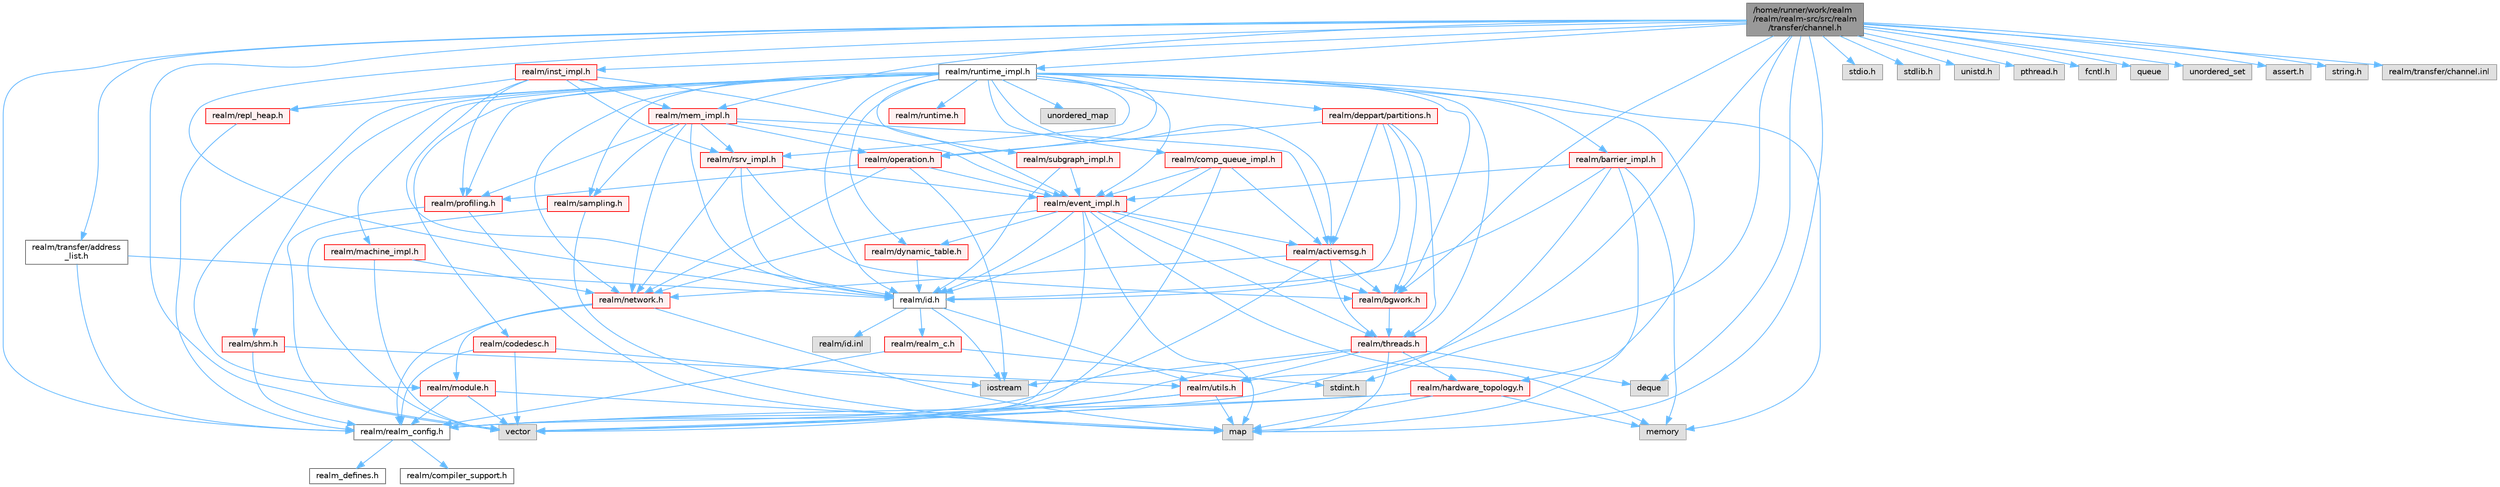 digraph "/home/runner/work/realm/realm/realm-src/src/realm/transfer/channel.h"
{
 // LATEX_PDF_SIZE
  bgcolor="transparent";
  edge [fontname=Helvetica,fontsize=10,labelfontname=Helvetica,labelfontsize=10];
  node [fontname=Helvetica,fontsize=10,shape=box,height=0.2,width=0.4];
  Node1 [id="Node000001",label="/home/runner/work/realm\l/realm/realm-src/src/realm\l/transfer/channel.h",height=0.2,width=0.4,color="gray40", fillcolor="grey60", style="filled", fontcolor="black",tooltip=" "];
  Node1 -> Node2 [id="edge1_Node000001_Node000002",color="steelblue1",style="solid",tooltip=" "];
  Node2 [id="Node000002",label="realm/realm_config.h",height=0.2,width=0.4,color="grey40", fillcolor="white", style="filled",URL="$realm__config_8h.html",tooltip=" "];
  Node2 -> Node3 [id="edge2_Node000002_Node000003",color="steelblue1",style="solid",tooltip=" "];
  Node3 [id="Node000003",label="realm_defines.h",height=0.2,width=0.4,color="grey40", fillcolor="white", style="filled",URL="$realm__defines_8h.html",tooltip=" "];
  Node2 -> Node4 [id="edge3_Node000002_Node000004",color="steelblue1",style="solid",tooltip=" "];
  Node4 [id="Node000004",label="realm/compiler_support.h",height=0.2,width=0.4,color="grey40", fillcolor="white", style="filled",URL="$compiler__support_8h.html",tooltip=" "];
  Node1 -> Node5 [id="edge4_Node000001_Node000005",color="steelblue1",style="solid",tooltip=" "];
  Node5 [id="Node000005",label="stdio.h",height=0.2,width=0.4,color="grey60", fillcolor="#E0E0E0", style="filled",tooltip=" "];
  Node1 -> Node6 [id="edge5_Node000001_Node000006",color="steelblue1",style="solid",tooltip=" "];
  Node6 [id="Node000006",label="stdlib.h",height=0.2,width=0.4,color="grey60", fillcolor="#E0E0E0", style="filled",tooltip=" "];
  Node1 -> Node7 [id="edge6_Node000001_Node000007",color="steelblue1",style="solid",tooltip=" "];
  Node7 [id="Node000007",label="stdint.h",height=0.2,width=0.4,color="grey60", fillcolor="#E0E0E0", style="filled",tooltip=" "];
  Node1 -> Node8 [id="edge7_Node000001_Node000008",color="steelblue1",style="solid",tooltip=" "];
  Node8 [id="Node000008",label="unistd.h",height=0.2,width=0.4,color="grey60", fillcolor="#E0E0E0", style="filled",tooltip=" "];
  Node1 -> Node9 [id="edge8_Node000001_Node000009",color="steelblue1",style="solid",tooltip=" "];
  Node9 [id="Node000009",label="pthread.h",height=0.2,width=0.4,color="grey60", fillcolor="#E0E0E0", style="filled",tooltip=" "];
  Node1 -> Node10 [id="edge9_Node000001_Node000010",color="steelblue1",style="solid",tooltip=" "];
  Node10 [id="Node000010",label="fcntl.h",height=0.2,width=0.4,color="grey60", fillcolor="#E0E0E0", style="filled",tooltip=" "];
  Node1 -> Node11 [id="edge10_Node000001_Node000011",color="steelblue1",style="solid",tooltip=" "];
  Node11 [id="Node000011",label="map",height=0.2,width=0.4,color="grey60", fillcolor="#E0E0E0", style="filled",tooltip=" "];
  Node1 -> Node12 [id="edge11_Node000001_Node000012",color="steelblue1",style="solid",tooltip=" "];
  Node12 [id="Node000012",label="vector",height=0.2,width=0.4,color="grey60", fillcolor="#E0E0E0", style="filled",tooltip=" "];
  Node1 -> Node13 [id="edge12_Node000001_Node000013",color="steelblue1",style="solid",tooltip=" "];
  Node13 [id="Node000013",label="deque",height=0.2,width=0.4,color="grey60", fillcolor="#E0E0E0", style="filled",tooltip=" "];
  Node1 -> Node14 [id="edge13_Node000001_Node000014",color="steelblue1",style="solid",tooltip=" "];
  Node14 [id="Node000014",label="queue",height=0.2,width=0.4,color="grey60", fillcolor="#E0E0E0", style="filled",tooltip=" "];
  Node1 -> Node15 [id="edge14_Node000001_Node000015",color="steelblue1",style="solid",tooltip=" "];
  Node15 [id="Node000015",label="unordered_set",height=0.2,width=0.4,color="grey60", fillcolor="#E0E0E0", style="filled",tooltip=" "];
  Node1 -> Node16 [id="edge15_Node000001_Node000016",color="steelblue1",style="solid",tooltip=" "];
  Node16 [id="Node000016",label="assert.h",height=0.2,width=0.4,color="grey60", fillcolor="#E0E0E0", style="filled",tooltip=" "];
  Node1 -> Node17 [id="edge16_Node000001_Node000017",color="steelblue1",style="solid",tooltip=" "];
  Node17 [id="Node000017",label="string.h",height=0.2,width=0.4,color="grey60", fillcolor="#E0E0E0", style="filled",tooltip=" "];
  Node1 -> Node18 [id="edge17_Node000001_Node000018",color="steelblue1",style="solid",tooltip=" "];
  Node18 [id="Node000018",label="realm/id.h",height=0.2,width=0.4,color="grey40", fillcolor="white", style="filled",URL="$id_8h.html",tooltip=" "];
  Node18 -> Node19 [id="edge18_Node000018_Node000019",color="steelblue1",style="solid",tooltip=" "];
  Node19 [id="Node000019",label="realm/realm_c.h",height=0.2,width=0.4,color="red", fillcolor="#FFF0F0", style="filled",URL="$realm__c_8h.html",tooltip=" "];
  Node19 -> Node2 [id="edge19_Node000019_Node000002",color="steelblue1",style="solid",tooltip=" "];
  Node19 -> Node7 [id="edge20_Node000019_Node000007",color="steelblue1",style="solid",tooltip=" "];
  Node18 -> Node21 [id="edge21_Node000018_Node000021",color="steelblue1",style="solid",tooltip=" "];
  Node21 [id="Node000021",label="realm/utils.h",height=0.2,width=0.4,color="red", fillcolor="#FFF0F0", style="filled",URL="$utils_8h.html",tooltip=" "];
  Node21 -> Node2 [id="edge22_Node000021_Node000002",color="steelblue1",style="solid",tooltip=" "];
  Node21 -> Node12 [id="edge23_Node000021_Node000012",color="steelblue1",style="solid",tooltip=" "];
  Node21 -> Node11 [id="edge24_Node000021_Node000011",color="steelblue1",style="solid",tooltip=" "];
  Node18 -> Node28 [id="edge25_Node000018_Node000028",color="steelblue1",style="solid",tooltip=" "];
  Node28 [id="Node000028",label="iostream",height=0.2,width=0.4,color="grey60", fillcolor="#E0E0E0", style="filled",tooltip=" "];
  Node18 -> Node29 [id="edge26_Node000018_Node000029",color="steelblue1",style="solid",tooltip=" "];
  Node29 [id="Node000029",label="realm/id.inl",height=0.2,width=0.4,color="grey60", fillcolor="#E0E0E0", style="filled",tooltip=" "];
  Node1 -> Node30 [id="edge27_Node000001_Node000030",color="steelblue1",style="solid",tooltip=" "];
  Node30 [id="Node000030",label="realm/runtime_impl.h",height=0.2,width=0.4,color="grey40", fillcolor="white", style="filled",URL="$runtime__impl_8h.html",tooltip=" "];
  Node30 -> Node31 [id="edge28_Node000030_Node000031",color="steelblue1",style="solid",tooltip=" "];
  Node31 [id="Node000031",label="realm/runtime.h",height=0.2,width=0.4,color="red", fillcolor="#FFF0F0", style="filled",URL="$runtime_8h.html",tooltip=" "];
  Node30 -> Node18 [id="edge29_Node000030_Node000018",color="steelblue1",style="solid",tooltip=" "];
  Node30 -> Node54 [id="edge30_Node000030_Node000054",color="steelblue1",style="solid",tooltip=" "];
  Node54 [id="Node000054",label="realm/network.h",height=0.2,width=0.4,color="red", fillcolor="#FFF0F0", style="filled",URL="$network_8h.html",tooltip=" "];
  Node54 -> Node2 [id="edge31_Node000054_Node000002",color="steelblue1",style="solid",tooltip=" "];
  Node54 -> Node55 [id="edge32_Node000054_Node000055",color="steelblue1",style="solid",tooltip=" "];
  Node55 [id="Node000055",label="realm/module.h",height=0.2,width=0.4,color="red", fillcolor="#FFF0F0", style="filled",URL="$module_8h.html",tooltip=" "];
  Node55 -> Node2 [id="edge33_Node000055_Node000002",color="steelblue1",style="solid",tooltip=" "];
  Node55 -> Node12 [id="edge34_Node000055_Node000012",color="steelblue1",style="solid",tooltip=" "];
  Node55 -> Node11 [id="edge35_Node000055_Node000011",color="steelblue1",style="solid",tooltip=" "];
  Node54 -> Node11 [id="edge36_Node000054_Node000011",color="steelblue1",style="solid",tooltip=" "];
  Node30 -> Node65 [id="edge37_Node000030_Node000065",color="steelblue1",style="solid",tooltip=" "];
  Node65 [id="Node000065",label="realm/operation.h",height=0.2,width=0.4,color="red", fillcolor="#FFF0F0", style="filled",URL="$operation_8h.html",tooltip=" "];
  Node65 -> Node66 [id="edge38_Node000065_Node000066",color="steelblue1",style="solid",tooltip=" "];
  Node66 [id="Node000066",label="realm/profiling.h",height=0.2,width=0.4,color="red", fillcolor="#FFF0F0", style="filled",URL="$profiling_8h.html",tooltip=" "];
  Node66 -> Node12 [id="edge39_Node000066_Node000012",color="steelblue1",style="solid",tooltip=" "];
  Node66 -> Node11 [id="edge40_Node000066_Node000011",color="steelblue1",style="solid",tooltip=" "];
  Node65 -> Node74 [id="edge41_Node000065_Node000074",color="steelblue1",style="solid",tooltip=" "];
  Node74 [id="Node000074",label="realm/event_impl.h",height=0.2,width=0.4,color="red", fillcolor="#FFF0F0", style="filled",URL="$event__impl_8h.html",tooltip=" "];
  Node74 -> Node18 [id="edge42_Node000074_Node000018",color="steelblue1",style="solid",tooltip=" "];
  Node74 -> Node54 [id="edge43_Node000074_Node000054",color="steelblue1",style="solid",tooltip=" "];
  Node74 -> Node75 [id="edge44_Node000074_Node000075",color="steelblue1",style="solid",tooltip=" "];
  Node75 [id="Node000075",label="realm/activemsg.h",height=0.2,width=0.4,color="red", fillcolor="#FFF0F0", style="filled",URL="$activemsg_8h.html",tooltip=" "];
  Node75 -> Node2 [id="edge45_Node000075_Node000002",color="steelblue1",style="solid",tooltip=" "];
  Node75 -> Node54 [id="edge46_Node000075_Node000054",color="steelblue1",style="solid",tooltip=" "];
  Node75 -> Node78 [id="edge47_Node000075_Node000078",color="steelblue1",style="solid",tooltip=" "];
  Node78 [id="Node000078",label="realm/threads.h",height=0.2,width=0.4,color="red", fillcolor="#FFF0F0", style="filled",URL="$threads_8h.html",tooltip=" "];
  Node78 -> Node2 [id="edge48_Node000078_Node000002",color="steelblue1",style="solid",tooltip=" "];
  Node78 -> Node21 [id="edge49_Node000078_Node000021",color="steelblue1",style="solid",tooltip=" "];
  Node78 -> Node79 [id="edge50_Node000078_Node000079",color="steelblue1",style="solid",tooltip=" "];
  Node79 [id="Node000079",label="realm/hardware_topology.h",height=0.2,width=0.4,color="red", fillcolor="#FFF0F0", style="filled",URL="$hardware__topology_8h.html",tooltip=" "];
  Node79 -> Node2 [id="edge51_Node000079_Node000002",color="steelblue1",style="solid",tooltip=" "];
  Node79 -> Node80 [id="edge52_Node000079_Node000080",color="steelblue1",style="solid",tooltip=" "];
  Node80 [id="Node000080",label="memory",height=0.2,width=0.4,color="grey60", fillcolor="#E0E0E0", style="filled",tooltip=" "];
  Node79 -> Node11 [id="edge53_Node000079_Node000011",color="steelblue1",style="solid",tooltip=" "];
  Node79 -> Node12 [id="edge54_Node000079_Node000012",color="steelblue1",style="solid",tooltip=" "];
  Node78 -> Node11 [id="edge55_Node000078_Node000011",color="steelblue1",style="solid",tooltip=" "];
  Node78 -> Node13 [id="edge56_Node000078_Node000013",color="steelblue1",style="solid",tooltip=" "];
  Node78 -> Node28 [id="edge57_Node000078_Node000028",color="steelblue1",style="solid",tooltip=" "];
  Node75 -> Node82 [id="edge58_Node000075_Node000082",color="steelblue1",style="solid",tooltip=" "];
  Node82 [id="Node000082",label="realm/bgwork.h",height=0.2,width=0.4,color="red", fillcolor="#FFF0F0", style="filled",URL="$bgwork_8h.html",tooltip=" "];
  Node82 -> Node78 [id="edge59_Node000082_Node000078",color="steelblue1",style="solid",tooltip=" "];
  Node74 -> Node78 [id="edge60_Node000074_Node000078",color="steelblue1",style="solid",tooltip=" "];
  Node74 -> Node82 [id="edge61_Node000074_Node000082",color="steelblue1",style="solid",tooltip=" "];
  Node74 -> Node95 [id="edge62_Node000074_Node000095",color="steelblue1",style="solid",tooltip=" "];
  Node95 [id="Node000095",label="realm/dynamic_table.h",height=0.2,width=0.4,color="red", fillcolor="#FFF0F0", style="filled",URL="$dynamic__table_8h.html",tooltip=" "];
  Node95 -> Node18 [id="edge63_Node000095_Node000018",color="steelblue1",style="solid",tooltip=" "];
  Node74 -> Node12 [id="edge64_Node000074_Node000012",color="steelblue1",style="solid",tooltip=" "];
  Node74 -> Node11 [id="edge65_Node000074_Node000011",color="steelblue1",style="solid",tooltip=" "];
  Node74 -> Node80 [id="edge66_Node000074_Node000080",color="steelblue1",style="solid",tooltip=" "];
  Node65 -> Node54 [id="edge67_Node000065_Node000054",color="steelblue1",style="solid",tooltip=" "];
  Node65 -> Node28 [id="edge68_Node000065_Node000028",color="steelblue1",style="solid",tooltip=" "];
  Node30 -> Node66 [id="edge69_Node000030_Node000066",color="steelblue1",style="solid",tooltip=" "];
  Node30 -> Node95 [id="edge70_Node000030_Node000095",color="steelblue1",style="solid",tooltip=" "];
  Node30 -> Node99 [id="edge71_Node000030_Node000099",color="steelblue1",style="solid",tooltip=" "];
  Node99 [id="Node000099",label="realm/codedesc.h",height=0.2,width=0.4,color="red", fillcolor="#FFF0F0", style="filled",URL="$codedesc_8h.html",tooltip=" "];
  Node99 -> Node2 [id="edge72_Node000099_Node000002",color="steelblue1",style="solid",tooltip=" "];
  Node99 -> Node12 [id="edge73_Node000099_Node000012",color="steelblue1",style="solid",tooltip=" "];
  Node99 -> Node28 [id="edge74_Node000099_Node000028",color="steelblue1",style="solid",tooltip=" "];
  Node30 -> Node101 [id="edge75_Node000030_Node000101",color="steelblue1",style="solid",tooltip=" "];
  Node101 [id="Node000101",label="realm/deppart/partitions.h",height=0.2,width=0.4,color="red", fillcolor="#FFF0F0", style="filled",URL="$partitions_8h.html",tooltip=" "];
  Node101 -> Node75 [id="edge76_Node000101_Node000075",color="steelblue1",style="solid",tooltip=" "];
  Node101 -> Node18 [id="edge77_Node000101_Node000018",color="steelblue1",style="solid",tooltip=" "];
  Node101 -> Node65 [id="edge78_Node000101_Node000065",color="steelblue1",style="solid",tooltip=" "];
  Node101 -> Node78 [id="edge79_Node000101_Node000078",color="steelblue1",style="solid",tooltip=" "];
  Node101 -> Node82 [id="edge80_Node000101_Node000082",color="steelblue1",style="solid",tooltip=" "];
  Node30 -> Node119 [id="edge81_Node000030_Node000119",color="steelblue1",style="solid",tooltip=" "];
  Node119 [id="Node000119",label="realm/comp_queue_impl.h",height=0.2,width=0.4,color="red", fillcolor="#FFF0F0", style="filled",URL="$comp__queue__impl_8h.html",tooltip=" "];
  Node119 -> Node18 [id="edge82_Node000119_Node000018",color="steelblue1",style="solid",tooltip=" "];
  Node119 -> Node75 [id="edge83_Node000119_Node000075",color="steelblue1",style="solid",tooltip=" "];
  Node119 -> Node74 [id="edge84_Node000119_Node000074",color="steelblue1",style="solid",tooltip=" "];
  Node119 -> Node12 [id="edge85_Node000119_Node000012",color="steelblue1",style="solid",tooltip=" "];
  Node30 -> Node74 [id="edge86_Node000030_Node000074",color="steelblue1",style="solid",tooltip=" "];
  Node30 -> Node120 [id="edge87_Node000030_Node000120",color="steelblue1",style="solid",tooltip=" "];
  Node120 [id="Node000120",label="realm/barrier_impl.h",height=0.2,width=0.4,color="red", fillcolor="#FFF0F0", style="filled",URL="$barrier__impl_8h.html",tooltip=" "];
  Node120 -> Node74 [id="edge88_Node000120_Node000074",color="steelblue1",style="solid",tooltip=" "];
  Node120 -> Node18 [id="edge89_Node000120_Node000018",color="steelblue1",style="solid",tooltip=" "];
  Node120 -> Node12 [id="edge90_Node000120_Node000012",color="steelblue1",style="solid",tooltip=" "];
  Node120 -> Node11 [id="edge91_Node000120_Node000011",color="steelblue1",style="solid",tooltip=" "];
  Node120 -> Node80 [id="edge92_Node000120_Node000080",color="steelblue1",style="solid",tooltip=" "];
  Node30 -> Node122 [id="edge93_Node000030_Node000122",color="steelblue1",style="solid",tooltip=" "];
  Node122 [id="Node000122",label="realm/rsrv_impl.h",height=0.2,width=0.4,color="red", fillcolor="#FFF0F0", style="filled",URL="$rsrv__impl_8h.html",tooltip=" "];
  Node122 -> Node18 [id="edge94_Node000122_Node000018",color="steelblue1",style="solid",tooltip=" "];
  Node122 -> Node54 [id="edge95_Node000122_Node000054",color="steelblue1",style="solid",tooltip=" "];
  Node122 -> Node82 [id="edge96_Node000122_Node000082",color="steelblue1",style="solid",tooltip=" "];
  Node122 -> Node74 [id="edge97_Node000122_Node000074",color="steelblue1",style="solid",tooltip=" "];
  Node30 -> Node125 [id="edge98_Node000030_Node000125",color="steelblue1",style="solid",tooltip=" "];
  Node125 [id="Node000125",label="realm/subgraph_impl.h",height=0.2,width=0.4,color="red", fillcolor="#FFF0F0", style="filled",URL="$subgraph__impl_8h.html",tooltip=" "];
  Node125 -> Node18 [id="edge99_Node000125_Node000018",color="steelblue1",style="solid",tooltip=" "];
  Node125 -> Node74 [id="edge100_Node000125_Node000074",color="steelblue1",style="solid",tooltip=" "];
  Node30 -> Node128 [id="edge101_Node000030_Node000128",color="steelblue1",style="solid",tooltip=" "];
  Node128 [id="Node000128",label="realm/machine_impl.h",height=0.2,width=0.4,color="red", fillcolor="#FFF0F0", style="filled",URL="$machine__impl_8h.html",tooltip=" "];
  Node128 -> Node54 [id="edge102_Node000128_Node000054",color="steelblue1",style="solid",tooltip=" "];
  Node128 -> Node12 [id="edge103_Node000128_Node000012",color="steelblue1",style="solid",tooltip=" "];
  Node30 -> Node78 [id="edge104_Node000030_Node000078",color="steelblue1",style="solid",tooltip=" "];
  Node30 -> Node109 [id="edge105_Node000030_Node000109",color="steelblue1",style="solid",tooltip=" "];
  Node109 [id="Node000109",label="realm/sampling.h",height=0.2,width=0.4,color="red", fillcolor="#FFF0F0", style="filled",URL="$sampling_8h.html",tooltip=" "];
  Node109 -> Node12 [id="edge106_Node000109_Node000012",color="steelblue1",style="solid",tooltip=" "];
  Node109 -> Node11 [id="edge107_Node000109_Node000011",color="steelblue1",style="solid",tooltip=" "];
  Node30 -> Node55 [id="edge108_Node000030_Node000055",color="steelblue1",style="solid",tooltip=" "];
  Node30 -> Node82 [id="edge109_Node000030_Node000082",color="steelblue1",style="solid",tooltip=" "];
  Node30 -> Node75 [id="edge110_Node000030_Node000075",color="steelblue1",style="solid",tooltip=" "];
  Node30 -> Node131 [id="edge111_Node000030_Node000131",color="steelblue1",style="solid",tooltip=" "];
  Node131 [id="Node000131",label="realm/repl_heap.h",height=0.2,width=0.4,color="red", fillcolor="#FFF0F0", style="filled",URL="$repl__heap_8h.html",tooltip=" "];
  Node131 -> Node2 [id="edge112_Node000131_Node000002",color="steelblue1",style="solid",tooltip=" "];
  Node30 -> Node132 [id="edge113_Node000030_Node000132",color="steelblue1",style="solid",tooltip=" "];
  Node132 [id="Node000132",label="realm/shm.h",height=0.2,width=0.4,color="red", fillcolor="#FFF0F0", style="filled",URL="$shm_8h.html",tooltip=" "];
  Node132 -> Node2 [id="edge114_Node000132_Node000002",color="steelblue1",style="solid",tooltip=" "];
  Node132 -> Node21 [id="edge115_Node000132_Node000021",color="steelblue1",style="solid",tooltip=" "];
  Node30 -> Node79 [id="edge116_Node000030_Node000079",color="steelblue1",style="solid",tooltip=" "];
  Node30 -> Node52 [id="edge117_Node000030_Node000052",color="steelblue1",style="solid",tooltip=" "];
  Node52 [id="Node000052",label="unordered_map",height=0.2,width=0.4,color="grey60", fillcolor="#E0E0E0", style="filled",tooltip=" "];
  Node30 -> Node80 [id="edge118_Node000030_Node000080",color="steelblue1",style="solid",tooltip=" "];
  Node1 -> Node133 [id="edge119_Node000001_Node000133",color="steelblue1",style="solid",tooltip=" "];
  Node133 [id="Node000133",label="realm/mem_impl.h",height=0.2,width=0.4,color="red", fillcolor="#FFF0F0", style="filled",URL="$mem__impl_8h.html",tooltip=" "];
  Node133 -> Node18 [id="edge120_Node000133_Node000018",color="steelblue1",style="solid",tooltip=" "];
  Node133 -> Node54 [id="edge121_Node000133_Node000054",color="steelblue1",style="solid",tooltip=" "];
  Node133 -> Node75 [id="edge122_Node000133_Node000075",color="steelblue1",style="solid",tooltip=" "];
  Node133 -> Node65 [id="edge123_Node000133_Node000065",color="steelblue1",style="solid",tooltip=" "];
  Node133 -> Node66 [id="edge124_Node000133_Node000066",color="steelblue1",style="solid",tooltip=" "];
  Node133 -> Node109 [id="edge125_Node000133_Node000109",color="steelblue1",style="solid",tooltip=" "];
  Node133 -> Node74 [id="edge126_Node000133_Node000074",color="steelblue1",style="solid",tooltip=" "];
  Node133 -> Node122 [id="edge127_Node000133_Node000122",color="steelblue1",style="solid",tooltip=" "];
  Node1 -> Node136 [id="edge128_Node000001_Node000136",color="steelblue1",style="solid",tooltip=" "];
  Node136 [id="Node000136",label="realm/inst_impl.h",height=0.2,width=0.4,color="red", fillcolor="#FFF0F0", style="filled",URL="$inst__impl_8h.html",tooltip=" "];
  Node136 -> Node18 [id="edge129_Node000136_Node000018",color="steelblue1",style="solid",tooltip=" "];
  Node136 -> Node122 [id="edge130_Node000136_Node000122",color="steelblue1",style="solid",tooltip=" "];
  Node136 -> Node74 [id="edge131_Node000136_Node000074",color="steelblue1",style="solid",tooltip=" "];
  Node136 -> Node66 [id="edge132_Node000136_Node000066",color="steelblue1",style="solid",tooltip=" "];
  Node136 -> Node133 [id="edge133_Node000136_Node000133",color="steelblue1",style="solid",tooltip=" "];
  Node136 -> Node131 [id="edge134_Node000136_Node000131",color="steelblue1",style="solid",tooltip=" "];
  Node1 -> Node82 [id="edge135_Node000001_Node000082",color="steelblue1",style="solid",tooltip=" "];
  Node1 -> Node21 [id="edge136_Node000001_Node000021",color="steelblue1",style="solid",tooltip=" "];
  Node1 -> Node140 [id="edge137_Node000001_Node000140",color="steelblue1",style="solid",tooltip=" "];
  Node140 [id="Node000140",label="realm/transfer/address\l_list.h",height=0.2,width=0.4,color="grey40", fillcolor="white", style="filled",URL="$address__list_8h.html",tooltip=" "];
  Node140 -> Node2 [id="edge138_Node000140_Node000002",color="steelblue1",style="solid",tooltip=" "];
  Node140 -> Node18 [id="edge139_Node000140_Node000018",color="steelblue1",style="solid",tooltip=" "];
  Node1 -> Node141 [id="edge140_Node000001_Node000141",color="steelblue1",style="solid",tooltip=" "];
  Node141 [id="Node000141",label="realm/transfer/channel.inl",height=0.2,width=0.4,color="grey60", fillcolor="#E0E0E0", style="filled",tooltip=" "];
}
